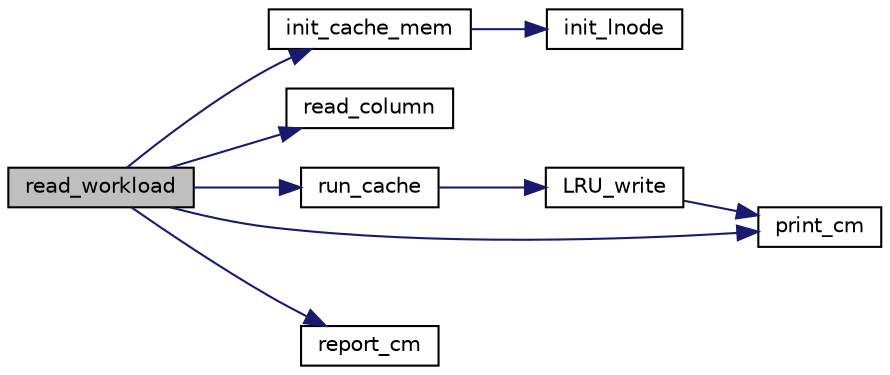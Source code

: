 digraph "read_workload"
{
  edge [fontname="Helvetica",fontsize="10",labelfontname="Helvetica",labelfontsize="10"];
  node [fontname="Helvetica",fontsize="10",shape=record];
  rankdir="LR";
  Node1 [label="read_workload",height=0.2,width=0.4,color="black", fillcolor="grey75", style="filled", fontcolor="black"];
  Node1 -> Node2 [color="midnightblue",fontsize="10",style="solid",fontname="Helvetica"];
  Node2 [label="init_cache_mem",height=0.2,width=0.4,color="black", fillcolor="white", style="filled",URL="$lru_8h.html#a97ee2a27cdbe15463e52c1b0606cbd1a"];
  Node2 -> Node3 [color="midnightblue",fontsize="10",style="solid",fontname="Helvetica"];
  Node3 [label="init_lnode",height=0.2,width=0.4,color="black", fillcolor="white", style="filled",URL="$dk__list_8h.html#a3ea33987d84e227c8398958e10a10bbd"];
  Node1 -> Node4 [color="midnightblue",fontsize="10",style="solid",fontname="Helvetica"];
  Node4 [label="read_column",height=0.2,width=0.4,color="black", fillcolor="white", style="filled",URL="$lru_8h.html#a30c6287565ac5b2d5161a0642c59888a"];
  Node1 -> Node5 [color="midnightblue",fontsize="10",style="solid",fontname="Helvetica"];
  Node5 [label="run_cache",height=0.2,width=0.4,color="black", fillcolor="white", style="filled",URL="$lru_8h.html#a3d667614dda729b6e0491823d5e8b3d1"];
  Node5 -> Node6 [color="midnightblue",fontsize="10",style="solid",fontname="Helvetica"];
  Node6 [label="LRU_write",height=0.2,width=0.4,color="black", fillcolor="white", style="filled",URL="$lru_8h.html#a40eb25ee3a00dd9d6371a9f96ba7568b"];
  Node6 -> Node7 [color="midnightblue",fontsize="10",style="solid",fontname="Helvetica"];
  Node7 [label="print_cm",height=0.2,width=0.4,color="black", fillcolor="white", style="filled",URL="$lru_8h.html#a8cc95bde93b57fde8f83927b3fd8cca4"];
  Node1 -> Node8 [color="midnightblue",fontsize="10",style="solid",fontname="Helvetica"];
  Node8 [label="report_cm",height=0.2,width=0.4,color="black", fillcolor="white", style="filled",URL="$lru_8h.html#a987168b3169b138b36aad5903e5ce4ee"];
  Node1 -> Node7 [color="midnightblue",fontsize="10",style="solid",fontname="Helvetica"];
}
